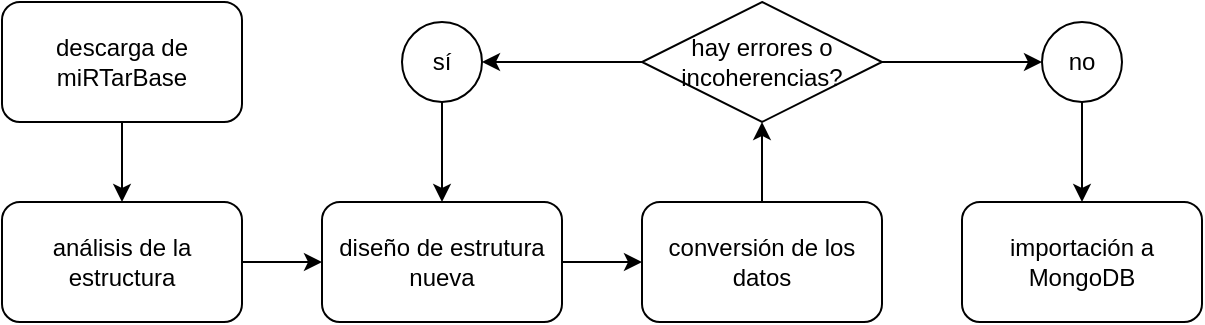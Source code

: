 <mxfile version="21.6.3" type="device">
  <diagram id="C5RBs43oDa-KdzZeNtuy" name="Page-1">
    <mxGraphModel dx="1372" dy="795" grid="1" gridSize="10" guides="1" tooltips="1" connect="1" arrows="1" fold="1" page="1" pageScale="1" pageWidth="827" pageHeight="1169" math="0" shadow="0">
      <root>
        <mxCell id="WIyWlLk6GJQsqaUBKTNV-0" />
        <mxCell id="WIyWlLk6GJQsqaUBKTNV-1" parent="WIyWlLk6GJQsqaUBKTNV-0" />
        <mxCell id="c2My8j1zMIpxn0Pv0VPL-7" style="edgeStyle=orthogonalEdgeStyle;rounded=0;orthogonalLoop=1;jettySize=auto;html=1;" edge="1" parent="WIyWlLk6GJQsqaUBKTNV-1" source="c2My8j1zMIpxn0Pv0VPL-5" target="c2My8j1zMIpxn0Pv0VPL-6">
          <mxGeometry relative="1" as="geometry" />
        </mxCell>
        <mxCell id="c2My8j1zMIpxn0Pv0VPL-5" value="descarga de miRTarBase" style="rounded=1;whiteSpace=wrap;html=1;" vertex="1" parent="WIyWlLk6GJQsqaUBKTNV-1">
          <mxGeometry x="40" y="40" width="120" height="60" as="geometry" />
        </mxCell>
        <mxCell id="c2My8j1zMIpxn0Pv0VPL-15" value="" style="edgeStyle=orthogonalEdgeStyle;rounded=0;orthogonalLoop=1;jettySize=auto;html=1;" edge="1" parent="WIyWlLk6GJQsqaUBKTNV-1" source="c2My8j1zMIpxn0Pv0VPL-6" target="c2My8j1zMIpxn0Pv0VPL-8">
          <mxGeometry relative="1" as="geometry" />
        </mxCell>
        <mxCell id="c2My8j1zMIpxn0Pv0VPL-6" value="análisis de la estructura" style="rounded=1;whiteSpace=wrap;html=1;" vertex="1" parent="WIyWlLk6GJQsqaUBKTNV-1">
          <mxGeometry x="40" y="140" width="120" height="60" as="geometry" />
        </mxCell>
        <mxCell id="c2My8j1zMIpxn0Pv0VPL-16" value="" style="edgeStyle=orthogonalEdgeStyle;rounded=0;orthogonalLoop=1;jettySize=auto;html=1;" edge="1" parent="WIyWlLk6GJQsqaUBKTNV-1" source="c2My8j1zMIpxn0Pv0VPL-8" target="c2My8j1zMIpxn0Pv0VPL-10">
          <mxGeometry relative="1" as="geometry" />
        </mxCell>
        <mxCell id="c2My8j1zMIpxn0Pv0VPL-8" value="diseño de estrutura nueva" style="rounded=1;whiteSpace=wrap;html=1;" vertex="1" parent="WIyWlLk6GJQsqaUBKTNV-1">
          <mxGeometry x="200" y="140" width="120" height="60" as="geometry" />
        </mxCell>
        <mxCell id="c2My8j1zMIpxn0Pv0VPL-9" value="importación a MongoDB" style="rounded=1;whiteSpace=wrap;html=1;" vertex="1" parent="WIyWlLk6GJQsqaUBKTNV-1">
          <mxGeometry x="520" y="140" width="120" height="60" as="geometry" />
        </mxCell>
        <mxCell id="c2My8j1zMIpxn0Pv0VPL-18" value="" style="edgeStyle=orthogonalEdgeStyle;rounded=0;orthogonalLoop=1;jettySize=auto;html=1;" edge="1" parent="WIyWlLk6GJQsqaUBKTNV-1" source="c2My8j1zMIpxn0Pv0VPL-10" target="c2My8j1zMIpxn0Pv0VPL-11">
          <mxGeometry relative="1" as="geometry" />
        </mxCell>
        <mxCell id="c2My8j1zMIpxn0Pv0VPL-10" value="conversión de los datos" style="rounded=1;whiteSpace=wrap;html=1;" vertex="1" parent="WIyWlLk6GJQsqaUBKTNV-1">
          <mxGeometry x="360" y="140" width="120" height="60" as="geometry" />
        </mxCell>
        <mxCell id="c2My8j1zMIpxn0Pv0VPL-19" value="" style="edgeStyle=orthogonalEdgeStyle;rounded=0;orthogonalLoop=1;jettySize=auto;html=1;" edge="1" parent="WIyWlLk6GJQsqaUBKTNV-1" source="c2My8j1zMIpxn0Pv0VPL-11" target="c2My8j1zMIpxn0Pv0VPL-13">
          <mxGeometry relative="1" as="geometry" />
        </mxCell>
        <mxCell id="c2My8j1zMIpxn0Pv0VPL-21" value="" style="edgeStyle=orthogonalEdgeStyle;rounded=0;orthogonalLoop=1;jettySize=auto;html=1;" edge="1" parent="WIyWlLk6GJQsqaUBKTNV-1" source="c2My8j1zMIpxn0Pv0VPL-11" target="c2My8j1zMIpxn0Pv0VPL-14">
          <mxGeometry relative="1" as="geometry" />
        </mxCell>
        <mxCell id="c2My8j1zMIpxn0Pv0VPL-11" value="hay errores o incoherencias?" style="rhombus;whiteSpace=wrap;html=1;" vertex="1" parent="WIyWlLk6GJQsqaUBKTNV-1">
          <mxGeometry x="360" y="40" width="120" height="60" as="geometry" />
        </mxCell>
        <mxCell id="c2My8j1zMIpxn0Pv0VPL-20" value="" style="edgeStyle=orthogonalEdgeStyle;rounded=0;orthogonalLoop=1;jettySize=auto;html=1;" edge="1" parent="WIyWlLk6GJQsqaUBKTNV-1" source="c2My8j1zMIpxn0Pv0VPL-13" target="c2My8j1zMIpxn0Pv0VPL-8">
          <mxGeometry relative="1" as="geometry" />
        </mxCell>
        <mxCell id="c2My8j1zMIpxn0Pv0VPL-13" value="sí" style="ellipse;whiteSpace=wrap;html=1;aspect=fixed;" vertex="1" parent="WIyWlLk6GJQsqaUBKTNV-1">
          <mxGeometry x="240" y="50" width="40" height="40" as="geometry" />
        </mxCell>
        <mxCell id="c2My8j1zMIpxn0Pv0VPL-22" value="" style="edgeStyle=orthogonalEdgeStyle;rounded=0;orthogonalLoop=1;jettySize=auto;html=1;" edge="1" parent="WIyWlLk6GJQsqaUBKTNV-1" source="c2My8j1zMIpxn0Pv0VPL-14" target="c2My8j1zMIpxn0Pv0VPL-9">
          <mxGeometry relative="1" as="geometry" />
        </mxCell>
        <mxCell id="c2My8j1zMIpxn0Pv0VPL-14" value="no" style="ellipse;whiteSpace=wrap;html=1;aspect=fixed;" vertex="1" parent="WIyWlLk6GJQsqaUBKTNV-1">
          <mxGeometry x="560" y="50" width="40" height="40" as="geometry" />
        </mxCell>
      </root>
    </mxGraphModel>
  </diagram>
</mxfile>
